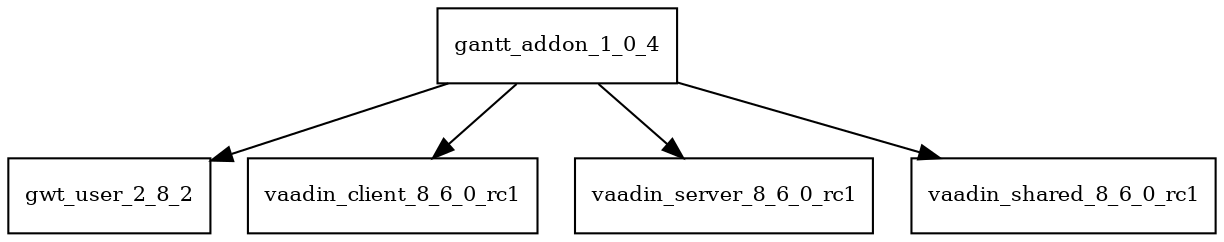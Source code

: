 digraph gantt_addon_1_0_4_dependencies {
  node [shape = box, fontsize=10.0];
  gantt_addon_1_0_4 -> gwt_user_2_8_2;
  gantt_addon_1_0_4 -> vaadin_client_8_6_0_rc1;
  gantt_addon_1_0_4 -> vaadin_server_8_6_0_rc1;
  gantt_addon_1_0_4 -> vaadin_shared_8_6_0_rc1;
}
